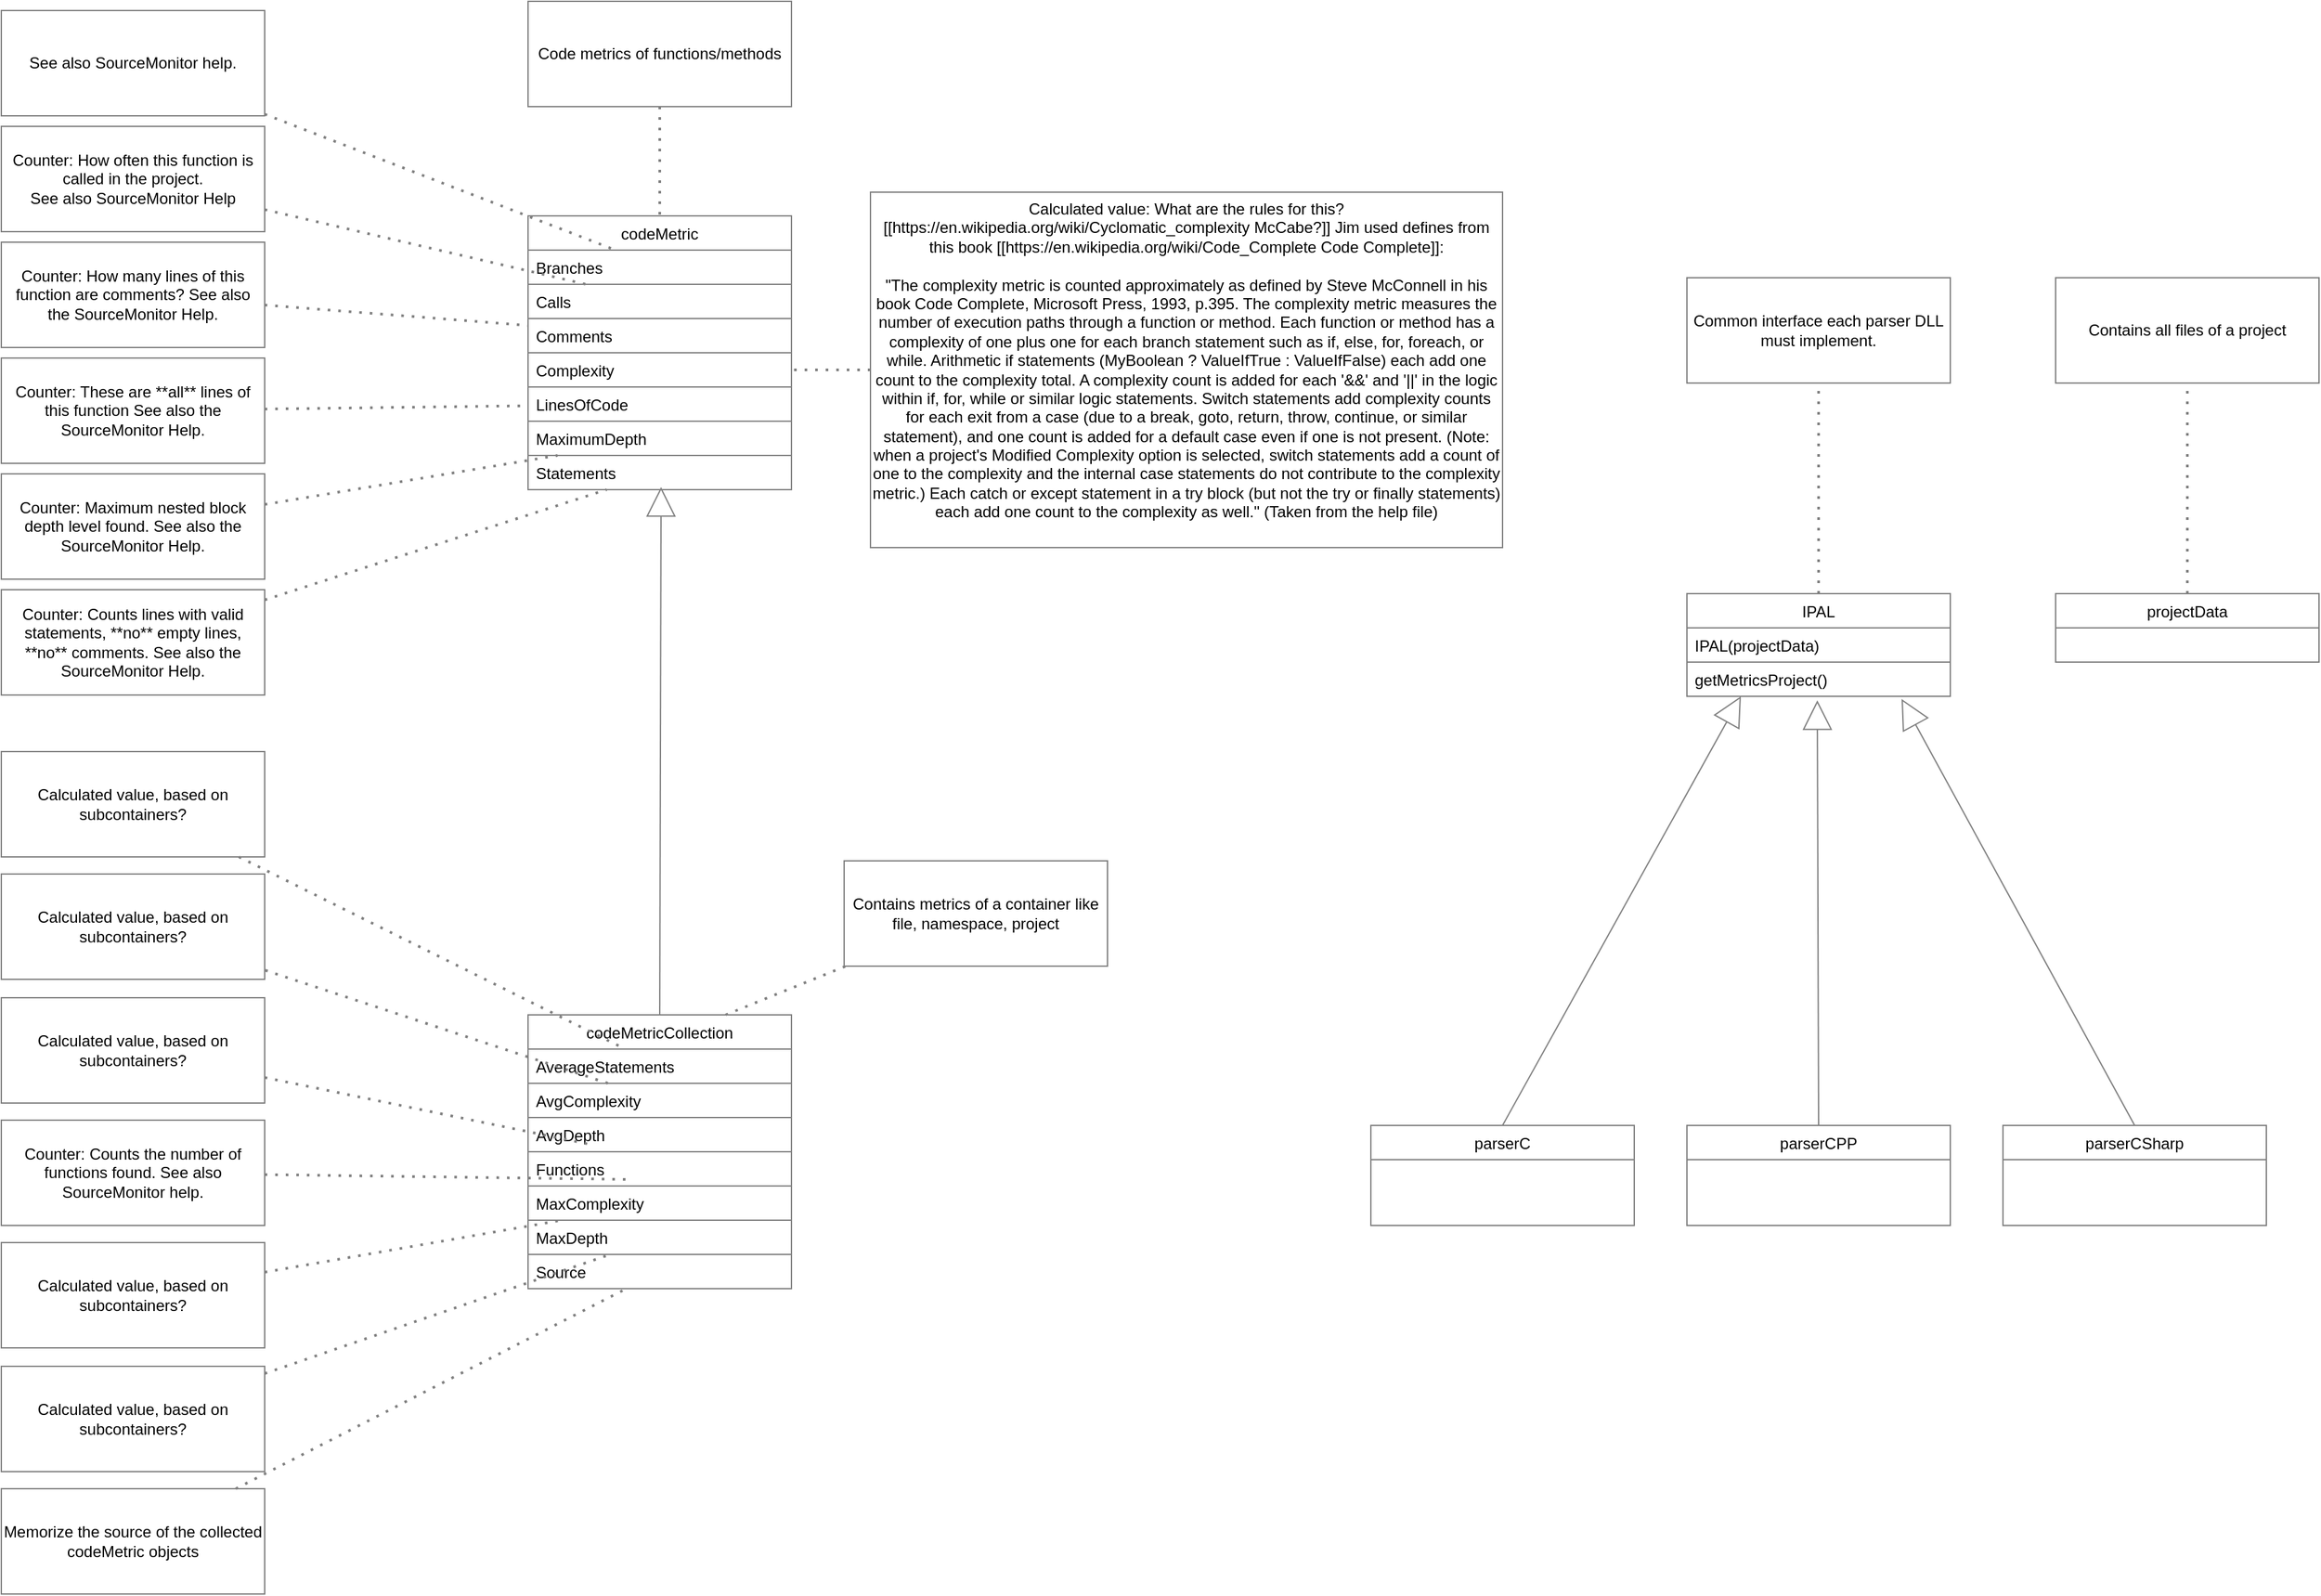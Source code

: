 <mxfile>
    <diagram id="5TZojqXVbbq3qXgQsASU" name="Page-1">
        <mxGraphModel dx="1027" dy="790" grid="1" gridSize="10" guides="1" tooltips="1" connect="1" arrows="1" fold="1" page="1" pageScale="1" pageWidth="827" pageHeight="1169" math="0" shadow="0">
            <root>
                <mxCell id="0"/>
                <mxCell id="1" parent="0"/>
                <mxCell id="2" value="codeMetric" style="swimlane;fontStyle=0;childLayout=stackLayout;horizontal=1;startSize=26;fillColor=none;horizontalStack=0;resizeParent=1;resizeParentMax=0;resizeLast=0;collapsible=1;marginBottom=0;strokeColor=#808080;" parent="1" vertex="1">
                    <mxGeometry x="1080" y="993" width="200" height="208" as="geometry"/>
                </mxCell>
                <mxCell id="3" value="Branches&#10;" style="text;fillColor=none;align=left;verticalAlign=top;spacingLeft=4;spacingRight=4;overflow=hidden;rotatable=0;points=[[0,0.5],[1,0.5]];portConstraint=eastwest;strokeColor=#808080;" parent="2" vertex="1">
                    <mxGeometry y="26" width="200" height="26" as="geometry"/>
                </mxCell>
                <mxCell id="4" value="Calls" style="text;fillColor=none;align=left;verticalAlign=top;spacingLeft=4;spacingRight=4;overflow=hidden;rotatable=0;points=[[0,0.5],[1,0.5]];portConstraint=eastwest;strokeColor=#808080;" parent="2" vertex="1">
                    <mxGeometry y="52" width="200" height="26" as="geometry"/>
                </mxCell>
                <mxCell id="5" value="Comments" style="text;fillColor=none;align=left;verticalAlign=top;spacingLeft=4;spacingRight=4;overflow=hidden;rotatable=0;points=[[0,0.5],[1,0.5]];portConstraint=eastwest;strokeColor=#808080;" parent="2" vertex="1">
                    <mxGeometry y="78" width="200" height="26" as="geometry"/>
                </mxCell>
                <mxCell id="6" value="Complexity" style="text;fillColor=none;align=left;verticalAlign=top;spacingLeft=4;spacingRight=4;overflow=hidden;rotatable=0;points=[[0,0.5],[1,0.5]];portConstraint=eastwest;strokeColor=#808080;" parent="2" vertex="1">
                    <mxGeometry y="104" width="200" height="26" as="geometry"/>
                </mxCell>
                <mxCell id="7" value="LinesOfCode" style="text;fillColor=none;align=left;verticalAlign=top;spacingLeft=4;spacingRight=4;overflow=hidden;rotatable=0;points=[[0,0.5],[1,0.5]];portConstraint=eastwest;strokeColor=#808080;" parent="2" vertex="1">
                    <mxGeometry y="130" width="200" height="26" as="geometry"/>
                </mxCell>
                <mxCell id="8" value="MaximumDepth" style="text;fillColor=none;align=left;verticalAlign=top;spacingLeft=4;spacingRight=4;overflow=hidden;rotatable=0;points=[[0,0.5],[1,0.5]];portConstraint=eastwest;strokeColor=#808080;" parent="2" vertex="1">
                    <mxGeometry y="156" width="200" height="26" as="geometry"/>
                </mxCell>
                <mxCell id="9" value="Statements" style="text;fillColor=none;align=left;verticalAlign=top;spacingLeft=4;spacingRight=4;overflow=hidden;rotatable=0;points=[[0,0.5],[1,0.5]];portConstraint=eastwest;strokeColor=#808080;" parent="2" vertex="1">
                    <mxGeometry y="182" width="200" height="26" as="geometry"/>
                </mxCell>
                <mxCell id="11" value="See also SourceMonitor help." style="text;html=1;fillColor=none;align=center;verticalAlign=middle;whiteSpace=wrap;rounded=0;strokeColor=#808080;" parent="1" vertex="1">
                    <mxGeometry x="680" y="837" width="200" height="80" as="geometry"/>
                </mxCell>
                <mxCell id="12" value="Code metrics of functions/methods" style="text;html=1;fillColor=none;align=center;verticalAlign=middle;whiteSpace=wrap;rounded=0;strokeColor=#808080;" parent="1" vertex="1">
                    <mxGeometry x="1080" y="830" width="200" height="80" as="geometry"/>
                </mxCell>
                <mxCell id="14" value="" style="endArrow=none;dashed=1;html=1;dashPattern=1 3;strokeWidth=2;entryX=0.5;entryY=0;entryDx=0;entryDy=0;noEdgeStyle=1;fillColor=none;strokeColor=#808080;" parent="1" source="12" target="2" edge="1">
                    <mxGeometry width="50" height="50" relative="1" as="geometry">
                        <mxPoint x="530" y="310" as="sourcePoint"/>
                        <mxPoint x="580" y="260" as="targetPoint"/>
                    </mxGeometry>
                </mxCell>
                <mxCell id="15" value="" style="endArrow=none;dashed=1;html=1;dashPattern=1 3;strokeWidth=2;fillColor=none;strokeColor=#808080;" parent="1" source="11" target="3" edge="1">
                    <mxGeometry width="50" height="50" relative="1" as="geometry">
                        <mxPoint x="70" y="450" as="sourcePoint"/>
                        <mxPoint x="120" y="400" as="targetPoint"/>
                    </mxGeometry>
                </mxCell>
                <mxCell id="16" value="Counter: How often this function is called in the project.&lt;br&gt;See also SourceMonitor Help" style="text;html=1;fillColor=none;align=center;verticalAlign=middle;whiteSpace=wrap;rounded=0;strokeColor=#808080;" parent="1" vertex="1">
                    <mxGeometry x="680" y="925" width="200" height="80" as="geometry"/>
                </mxCell>
                <mxCell id="17" value="" style="endArrow=none;dashed=1;html=1;dashPattern=1 3;strokeWidth=2;fillColor=none;strokeColor=#808080;" parent="1" source="16" target="4" edge="1">
                    <mxGeometry width="50" height="50" relative="1" as="geometry">
                        <mxPoint x="320" y="440" as="sourcePoint"/>
                        <mxPoint x="370" y="390" as="targetPoint"/>
                    </mxGeometry>
                </mxCell>
                <mxCell id="18" value="&lt;div&gt;Counter: How many lines of&amp;nbsp;&lt;span&gt;this function are comments?&amp;nbsp;&lt;/span&gt;&lt;span&gt;See also the SourceMonitor Help.&lt;/span&gt;&lt;/div&gt;" style="text;html=1;fillColor=none;align=center;verticalAlign=middle;whiteSpace=wrap;rounded=0;strokeColor=#808080;" parent="1" vertex="1">
                    <mxGeometry x="680" y="1013" width="200" height="80" as="geometry"/>
                </mxCell>
                <mxCell id="19" value="" style="endArrow=none;dashed=1;html=1;dashPattern=1 3;strokeWidth=2;fillColor=none;strokeColor=#808080;" parent="1" source="18" target="5" edge="1">
                    <mxGeometry width="50" height="50" relative="1" as="geometry">
                        <mxPoint x="230" y="550" as="sourcePoint"/>
                        <mxPoint x="280" y="500" as="targetPoint"/>
                    </mxGeometry>
                </mxCell>
                <mxCell id="20" value="Calculated value: What are the rules for this? [[https://en.wikipedia.org/wiki/Cyclomatic_complexity McCabe?]] Jim used defines from this book [[https://en.wikipedia.org/wiki/Code_Complete Code Complete]]:&lt;br&gt;&lt;br&gt;&lt;div&gt;&quot;The complexity metric is counted approximately as defined by Steve McConnell in his book Code Complete, Microsoft Press, 1993, p.395. The complexity metric measures the number of execution paths through a function or method. Each function or method has a complexity of one plus one for each branch statement such as if, else, for, foreach, or while. Arithmetic if statements (MyBoolean ? ValueIfTrue : ValueIfFalse) each add one count to the complexity total. A complexity count is added for each '&amp;amp;&amp;amp;' and '||' in the logic within if, for, while or similar logic statements. Switch statements add complexity counts for each exit from a case (due to a break, goto, return, throw, continue, or similar statement), and one count is added for a default case even if one is not present. (Note: when a project's Modified Complexity option is selected, switch statements add a count of one to the complexity and the internal case statements do not contribute to the complexity metric.) Each catch or except statement in a try block (but not the try or finally statements) each add one count to the complexity as well.&quot; (Taken from the help file)&lt;/div&gt;&lt;div&gt;&lt;br&gt;&lt;/div&gt;" style="text;html=1;fillColor=none;align=center;verticalAlign=middle;whiteSpace=wrap;rounded=0;strokeColor=#808080;" parent="1" vertex="1">
                    <mxGeometry x="1340" y="975" width="480" height="270" as="geometry"/>
                </mxCell>
                <mxCell id="21" value="" style="endArrow=none;dashed=1;html=1;dashPattern=1 3;strokeWidth=2;fillColor=none;strokeColor=#808080;" parent="1" source="20" target="6" edge="1">
                    <mxGeometry width="50" height="50" relative="1" as="geometry">
                        <mxPoint x="360" y="880" as="sourcePoint"/>
                        <mxPoint x="410" y="830" as="targetPoint"/>
                    </mxGeometry>
                </mxCell>
                <mxCell id="22" value="Counter: These are **all** lines of this function See also the SourceMonitor Help." style="text;html=1;fillColor=none;align=center;verticalAlign=middle;whiteSpace=wrap;rounded=0;strokeColor=#808080;" parent="1" vertex="1">
                    <mxGeometry x="680" y="1101" width="200" height="80" as="geometry"/>
                </mxCell>
                <mxCell id="23" value="" style="endArrow=none;dashed=1;html=1;dashPattern=1 3;strokeWidth=2;fillColor=none;strokeColor=#808080;" parent="1" source="22" target="7" edge="1">
                    <mxGeometry width="50" height="50" relative="1" as="geometry">
                        <mxPoint x="940" y="1330" as="sourcePoint"/>
                        <mxPoint x="990" y="1280" as="targetPoint"/>
                    </mxGeometry>
                </mxCell>
                <mxCell id="24" value="Counter: Maximum nested block depth level found. See also the SourceMonitor Help." style="text;html=1;fillColor=none;align=center;verticalAlign=middle;whiteSpace=wrap;rounded=0;strokeColor=#808080;" parent="1" vertex="1">
                    <mxGeometry x="680" y="1189" width="200" height="80" as="geometry"/>
                </mxCell>
                <mxCell id="25" value="" style="endArrow=none;dashed=1;html=1;dashPattern=1 3;strokeWidth=2;fillColor=none;strokeColor=#808080;" parent="1" source="24" target="8" edge="1">
                    <mxGeometry width="50" height="50" relative="1" as="geometry">
                        <mxPoint x="1170" y="1440" as="sourcePoint"/>
                        <mxPoint x="1220" y="1390" as="targetPoint"/>
                    </mxGeometry>
                </mxCell>
                <mxCell id="26" value="Counter: Counts lines with valid statements, **no** empty lines, **no** comments. See also the SourceMonitor Help." style="text;html=1;fillColor=none;align=center;verticalAlign=middle;whiteSpace=wrap;rounded=0;strokeColor=#808080;" parent="1" vertex="1">
                    <mxGeometry x="680" y="1277" width="200" height="80" as="geometry"/>
                </mxCell>
                <mxCell id="27" value="" style="endArrow=none;dashed=1;html=1;dashPattern=1 3;strokeWidth=2;fillColor=none;strokeColor=#808080;" parent="1" source="26" target="9" edge="1">
                    <mxGeometry width="50" height="50" relative="1" as="geometry">
                        <mxPoint x="1040" y="1360" as="sourcePoint"/>
                        <mxPoint x="1090" y="1310" as="targetPoint"/>
                    </mxGeometry>
                </mxCell>
                <mxCell id="28" value="codeMetricCollection" style="swimlane;fontStyle=0;childLayout=stackLayout;horizontal=1;startSize=26;fillColor=none;horizontalStack=0;resizeParent=1;resizeParentMax=0;resizeLast=0;collapsible=1;marginBottom=0;strokeColor=#808080;" parent="1" vertex="1">
                    <mxGeometry x="1080" y="1600" width="200" height="208" as="geometry"/>
                </mxCell>
                <mxCell id="29" value="AverageStatements" style="text;fillColor=none;align=left;verticalAlign=top;spacingLeft=4;spacingRight=4;overflow=hidden;rotatable=0;points=[[0,0.5],[1,0.5]];portConstraint=eastwest;strokeColor=#808080;" parent="28" vertex="1">
                    <mxGeometry y="26" width="200" height="26" as="geometry"/>
                </mxCell>
                <mxCell id="39" value="AvgComplexity" style="text;fillColor=none;align=left;verticalAlign=top;spacingLeft=4;spacingRight=4;overflow=hidden;rotatable=0;points=[[0,0.5],[1,0.5]];portConstraint=eastwest;strokeColor=#808080;" parent="28" vertex="1">
                    <mxGeometry y="52" width="200" height="26" as="geometry"/>
                </mxCell>
                <mxCell id="42" value="AvgDepth" style="text;fillColor=none;align=left;verticalAlign=top;spacingLeft=4;spacingRight=4;overflow=hidden;rotatable=0;points=[[0,0.5],[1,0.5]];portConstraint=eastwest;strokeColor=#808080;" parent="28" vertex="1">
                    <mxGeometry y="78" width="200" height="26" as="geometry"/>
                </mxCell>
                <mxCell id="45" value="Functions" style="text;fillColor=none;align=left;verticalAlign=top;spacingLeft=4;spacingRight=4;overflow=hidden;rotatable=0;points=[[0,0.5],[1,0.5]];portConstraint=eastwest;strokeColor=#808080;" parent="28" vertex="1">
                    <mxGeometry y="104" width="200" height="26" as="geometry"/>
                </mxCell>
                <mxCell id="48" value="MaxComplexity" style="text;fillColor=none;align=left;verticalAlign=top;spacingLeft=4;spacingRight=4;overflow=hidden;rotatable=0;points=[[0,0.5],[1,0.5]];portConstraint=eastwest;strokeColor=#808080;" parent="28" vertex="1">
                    <mxGeometry y="130" width="200" height="26" as="geometry"/>
                </mxCell>
                <mxCell id="51" value="MaxDepth" style="text;fillColor=none;align=left;verticalAlign=top;spacingLeft=4;spacingRight=4;overflow=hidden;rotatable=0;points=[[0,0.5],[1,0.5]];portConstraint=eastwest;strokeColor=#808080;" parent="28" vertex="1">
                    <mxGeometry y="156" width="200" height="26" as="geometry"/>
                </mxCell>
                <mxCell id="54" value="Source" style="text;fillColor=none;align=left;verticalAlign=top;spacingLeft=4;spacingRight=4;overflow=hidden;rotatable=0;points=[[0,0.5],[1,0.5]];portConstraint=eastwest;strokeColor=#808080;" parent="28" vertex="1">
                    <mxGeometry y="182" width="200" height="26" as="geometry"/>
                </mxCell>
                <mxCell id="36" value="Calculated value, based on subcontainers?" style="text;html=1;fillColor=none;align=center;verticalAlign=middle;whiteSpace=wrap;rounded=0;strokeColor=#808080;" parent="1" vertex="1">
                    <mxGeometry x="680" y="1400" width="200" height="80" as="geometry"/>
                </mxCell>
                <mxCell id="38" value="" style="endArrow=none;dashed=1;html=1;dashPattern=1 3;strokeWidth=2;fillColor=none;strokeColor=#808080;" parent="1" source="36" target="29" edge="1">
                    <mxGeometry width="50" height="50" relative="1" as="geometry">
                        <mxPoint x="1040" y="1720" as="sourcePoint"/>
                        <mxPoint x="1090" y="1670" as="targetPoint"/>
                    </mxGeometry>
                </mxCell>
                <mxCell id="40" value="Calculated value, based on subcontainers?" style="text;html=1;fillColor=none;align=center;verticalAlign=middle;whiteSpace=wrap;rounded=0;strokeColor=#808080;" parent="1" vertex="1">
                    <mxGeometry x="680" y="1493" width="200" height="80" as="geometry"/>
                </mxCell>
                <mxCell id="41" value="" style="endArrow=none;dashed=1;html=1;dashPattern=1 3;strokeWidth=2;fillColor=none;strokeColor=#808080;" parent="1" source="39" target="40" edge="1">
                    <mxGeometry width="50" height="50" relative="1" as="geometry">
                        <mxPoint x="1150" y="1730" as="sourcePoint"/>
                        <mxPoint x="1200" y="1680" as="targetPoint"/>
                    </mxGeometry>
                </mxCell>
                <mxCell id="43" value="Calculated value, based on subcontainers?" style="text;html=1;fillColor=none;align=center;verticalAlign=middle;whiteSpace=wrap;rounded=0;strokeColor=#808080;" parent="1" vertex="1">
                    <mxGeometry x="680" y="1587" width="200" height="80" as="geometry"/>
                </mxCell>
                <mxCell id="44" value="" style="endArrow=none;dashed=1;html=1;dashPattern=1 3;strokeWidth=2;entryX=0.25;entryY=0.808;entryDx=0;entryDy=0;entryPerimeter=0;fillColor=none;strokeColor=#808080;" parent="1" source="43" target="42" edge="1">
                    <mxGeometry width="50" height="50" relative="1" as="geometry">
                        <mxPoint x="1010" y="1750" as="sourcePoint"/>
                        <mxPoint x="1060" y="1700" as="targetPoint"/>
                    </mxGeometry>
                </mxCell>
                <mxCell id="46" value="Counter: Counts the number of functions found. See also SourceMonitor help." style="text;html=1;fillColor=none;align=center;verticalAlign=middle;whiteSpace=wrap;rounded=0;strokeColor=#808080;" parent="1" vertex="1">
                    <mxGeometry x="680" y="1680" width="200" height="80" as="geometry"/>
                </mxCell>
                <mxCell id="47" value="" style="endArrow=none;dashed=1;html=1;dashPattern=1 3;strokeWidth=2;entryX=0.379;entryY=0.808;entryDx=0;entryDy=0;entryPerimeter=0;fillColor=none;strokeColor=#808080;" parent="1" source="46" target="45" edge="1">
                    <mxGeometry width="50" height="50" relative="1" as="geometry">
                        <mxPoint x="1020" y="1730" as="sourcePoint"/>
                        <mxPoint x="1070" y="1680" as="targetPoint"/>
                    </mxGeometry>
                </mxCell>
                <mxCell id="49" value="Calculated value, based on subcontainers?" style="text;html=1;fillColor=none;align=center;verticalAlign=middle;whiteSpace=wrap;rounded=0;strokeColor=#808080;" parent="1" vertex="1">
                    <mxGeometry x="680" y="1773" width="200" height="80" as="geometry"/>
                </mxCell>
                <mxCell id="50" value="" style="endArrow=none;dashed=1;html=1;dashPattern=1 3;strokeWidth=2;fillColor=none;strokeColor=#808080;" parent="1" source="49" target="48" edge="1">
                    <mxGeometry width="50" height="50" relative="1" as="geometry">
                        <mxPoint x="1090" y="1790" as="sourcePoint"/>
                        <mxPoint x="1140" y="1740" as="targetPoint"/>
                    </mxGeometry>
                </mxCell>
                <mxCell id="52" value="Calculated value, based on subcontainers?" style="text;html=1;fillColor=none;align=center;verticalAlign=middle;whiteSpace=wrap;rounded=0;strokeColor=#808080;" parent="1" vertex="1">
                    <mxGeometry x="680" y="1867" width="200" height="80" as="geometry"/>
                </mxCell>
                <mxCell id="53" value="" style="endArrow=none;dashed=1;html=1;dashPattern=1 3;strokeWidth=2;fillColor=none;strokeColor=#808080;" parent="1" source="52" target="51" edge="1">
                    <mxGeometry width="50" height="50" relative="1" as="geometry">
                        <mxPoint x="1080" y="1900" as="sourcePoint"/>
                        <mxPoint x="1130" y="1850" as="targetPoint"/>
                    </mxGeometry>
                </mxCell>
                <mxCell id="55" value="Memorize the source of the collected codeMetric objects" style="text;html=1;fillColor=none;align=center;verticalAlign=middle;whiteSpace=wrap;rounded=0;strokeColor=#808080;" parent="1" vertex="1">
                    <mxGeometry x="680" y="1960" width="200" height="80" as="geometry"/>
                </mxCell>
                <mxCell id="56" value="" style="endArrow=none;dashed=1;html=1;dashPattern=1 3;strokeWidth=2;fillColor=none;strokeColor=#808080;" parent="1" source="55" target="54" edge="1">
                    <mxGeometry width="50" height="50" relative="1" as="geometry">
                        <mxPoint x="1050" y="1970" as="sourcePoint"/>
                        <mxPoint x="1100" y="1920" as="targetPoint"/>
                    </mxGeometry>
                </mxCell>
                <mxCell id="57" value="Contains metrics of a container like file, namespace, project" style="text;html=1;fillColor=none;align=center;verticalAlign=middle;whiteSpace=wrap;rounded=0;strokeColor=#808080;" parent="1" vertex="1">
                    <mxGeometry x="1320" y="1483" width="200" height="80" as="geometry"/>
                </mxCell>
                <mxCell id="58" value="" style="endArrow=none;dashed=1;html=1;dashPattern=1 3;strokeWidth=2;exitX=0.75;exitY=0;exitDx=0;exitDy=0;fillColor=none;strokeColor=#808080;" parent="1" source="28" target="57" edge="1">
                    <mxGeometry width="50" height="50" relative="1" as="geometry">
                        <mxPoint x="1390" y="1600" as="sourcePoint"/>
                        <mxPoint x="1260" y="1940" as="targetPoint"/>
                    </mxGeometry>
                </mxCell>
                <mxCell id="59" value="" style="endArrow=block;html=1;exitX=0.5;exitY=0;exitDx=0;exitDy=0;entryX=0.505;entryY=0.923;entryDx=0;entryDy=0;entryPerimeter=0;endFill=0;jumpSize=6;startSize=6;endSize=20;fillColor=none;strokeColor=#808080;" parent="1" source="28" target="9" edge="1">
                    <mxGeometry width="50" height="50" relative="1" as="geometry">
                        <mxPoint x="1410" y="1680" as="sourcePoint"/>
                        <mxPoint x="1460" y="1630" as="targetPoint"/>
                    </mxGeometry>
                </mxCell>
                <mxCell id="60" value="IPAL" style="swimlane;fontStyle=0;childLayout=stackLayout;horizontal=1;startSize=26;fillColor=none;horizontalStack=0;resizeParent=1;resizeParentMax=0;resizeLast=0;collapsible=1;marginBottom=0;strokeColor=#808080;" parent="1" vertex="1">
                    <mxGeometry x="1960" y="1280" width="200" height="78" as="geometry"/>
                </mxCell>
                <mxCell id="61" value="IPAL(projectData)" style="text;fillColor=none;align=left;verticalAlign=top;spacingLeft=4;spacingRight=4;overflow=hidden;rotatable=0;points=[[0,0.5],[1,0.5]];portConstraint=eastwest;strokeColor=#808080;" parent="60" vertex="1">
                    <mxGeometry y="26" width="200" height="26" as="geometry"/>
                </mxCell>
                <mxCell id="68" value="getMetricsProject()" style="text;fillColor=none;align=left;verticalAlign=top;spacingLeft=4;spacingRight=4;overflow=hidden;rotatable=0;points=[[0,0.5],[1,0.5]];portConstraint=eastwest;strokeColor=#808080;" parent="60" vertex="1">
                    <mxGeometry y="52" width="200" height="26" as="geometry"/>
                </mxCell>
                <mxCell id="69" value="parserCSharp" style="swimlane;fontStyle=0;childLayout=stackLayout;horizontal=1;startSize=26;fillColor=none;horizontalStack=0;resizeParent=1;resizeParentMax=0;resizeLast=0;collapsible=1;marginBottom=0;strokeColor=#808080;" parent="1" vertex="1">
                    <mxGeometry x="2200" y="1684" width="200" height="76" as="geometry"/>
                </mxCell>
                <mxCell id="72" value="parserC" style="swimlane;fontStyle=0;childLayout=stackLayout;horizontal=1;startSize=26;fillColor=none;horizontalStack=0;resizeParent=1;resizeParentMax=0;resizeLast=0;collapsible=1;marginBottom=0;strokeColor=#808080;" parent="1" vertex="1">
                    <mxGeometry x="1720" y="1684" width="200" height="76" as="geometry"/>
                </mxCell>
                <mxCell id="73" value="parserCPP" style="swimlane;fontStyle=0;childLayout=stackLayout;horizontal=1;startSize=26;fillColor=none;horizontalStack=0;resizeParent=1;resizeParentMax=0;resizeLast=0;collapsible=1;marginBottom=0;strokeColor=#808080;" parent="1" vertex="1">
                    <mxGeometry x="1960" y="1684" width="200" height="76" as="geometry"/>
                </mxCell>
                <mxCell id="74" value="" style="endArrow=block;html=1;exitX=0.5;exitY=0;exitDx=0;exitDy=0;endFill=0;jumpSize=6;startSize=6;endSize=20;entryX=0.205;entryY=1;entryDx=0;entryDy=0;entryPerimeter=0;fillColor=none;strokeColor=#808080;" parent="1" source="72" target="68" edge="1">
                    <mxGeometry width="50" height="50" relative="1" as="geometry">
                        <mxPoint x="1190" y="1610" as="sourcePoint"/>
                        <mxPoint x="1990" y="1430" as="targetPoint"/>
                    </mxGeometry>
                </mxCell>
                <mxCell id="75" value="" style="endArrow=block;html=1;exitX=0.5;exitY=0;exitDx=0;exitDy=0;endFill=0;jumpSize=6;startSize=6;endSize=20;entryX=0.495;entryY=1.115;entryDx=0;entryDy=0;entryPerimeter=0;fillColor=none;strokeColor=#808080;" parent="1" source="73" target="68" edge="1">
                    <mxGeometry width="50" height="50" relative="1" as="geometry">
                        <mxPoint x="1830" y="1694" as="sourcePoint"/>
                        <mxPoint x="2011" y="1368" as="targetPoint"/>
                    </mxGeometry>
                </mxCell>
                <mxCell id="76" value="" style="endArrow=block;html=1;exitX=0.5;exitY=0;exitDx=0;exitDy=0;endFill=0;jumpSize=6;startSize=6;endSize=20;entryX=0.815;entryY=1.077;entryDx=0;entryDy=0;entryPerimeter=0;fillColor=none;strokeColor=#808080;" parent="1" source="69" target="68" edge="1">
                    <mxGeometry width="50" height="50" relative="1" as="geometry">
                        <mxPoint x="2070" y="1694" as="sourcePoint"/>
                        <mxPoint x="2069" y="1370.99" as="targetPoint"/>
                    </mxGeometry>
                </mxCell>
                <mxCell id="77" value="Common interface each parser DLL must implement." style="text;html=1;fillColor=none;align=center;verticalAlign=middle;whiteSpace=wrap;rounded=0;strokeColor=#808080;" parent="1" vertex="1">
                    <mxGeometry x="1960" y="1040" width="200" height="80" as="geometry"/>
                </mxCell>
                <mxCell id="78" value="" style="endArrow=none;dashed=1;html=1;dashPattern=1 3;strokeWidth=2;startSize=6;endSize=20;jumpSize=6;exitX=0.5;exitY=0;exitDx=0;exitDy=0;fillColor=none;strokeColor=#808080;" parent="1" source="60" target="77" edge="1">
                    <mxGeometry width="50" height="50" relative="1" as="geometry">
                        <mxPoint x="2120" y="1250" as="sourcePoint"/>
                        <mxPoint x="1870" y="1270" as="targetPoint"/>
                    </mxGeometry>
                </mxCell>
                <mxCell id="79" value="projectData" style="swimlane;fontStyle=0;childLayout=stackLayout;horizontal=1;startSize=26;fillColor=none;horizontalStack=0;resizeParent=1;resizeParentMax=0;resizeLast=0;collapsible=1;marginBottom=0;strokeColor=#808080;" parent="1" vertex="1">
                    <mxGeometry x="2240" y="1280" width="200" height="52" as="geometry"/>
                </mxCell>
                <mxCell id="82" value="Contains all files of a project" style="text;html=1;fillColor=none;align=center;verticalAlign=middle;whiteSpace=wrap;rounded=0;strokeColor=#808080;" parent="1" vertex="1">
                    <mxGeometry x="2240" y="1040" width="200" height="80" as="geometry"/>
                </mxCell>
                <mxCell id="83" value="" style="endArrow=none;dashed=1;html=1;dashPattern=1 3;strokeWidth=2;startSize=6;endSize=20;jumpSize=6;exitX=0.5;exitY=0;exitDx=0;exitDy=0;fillColor=none;strokeColor=#808080;" parent="1" source="79" target="82" edge="1">
                    <mxGeometry width="50" height="50" relative="1" as="geometry">
                        <mxPoint x="2310" y="1230" as="sourcePoint"/>
                        <mxPoint x="2360" y="1180" as="targetPoint"/>
                    </mxGeometry>
                </mxCell>
            </root>
        </mxGraphModel>
    </diagram>
</mxfile>